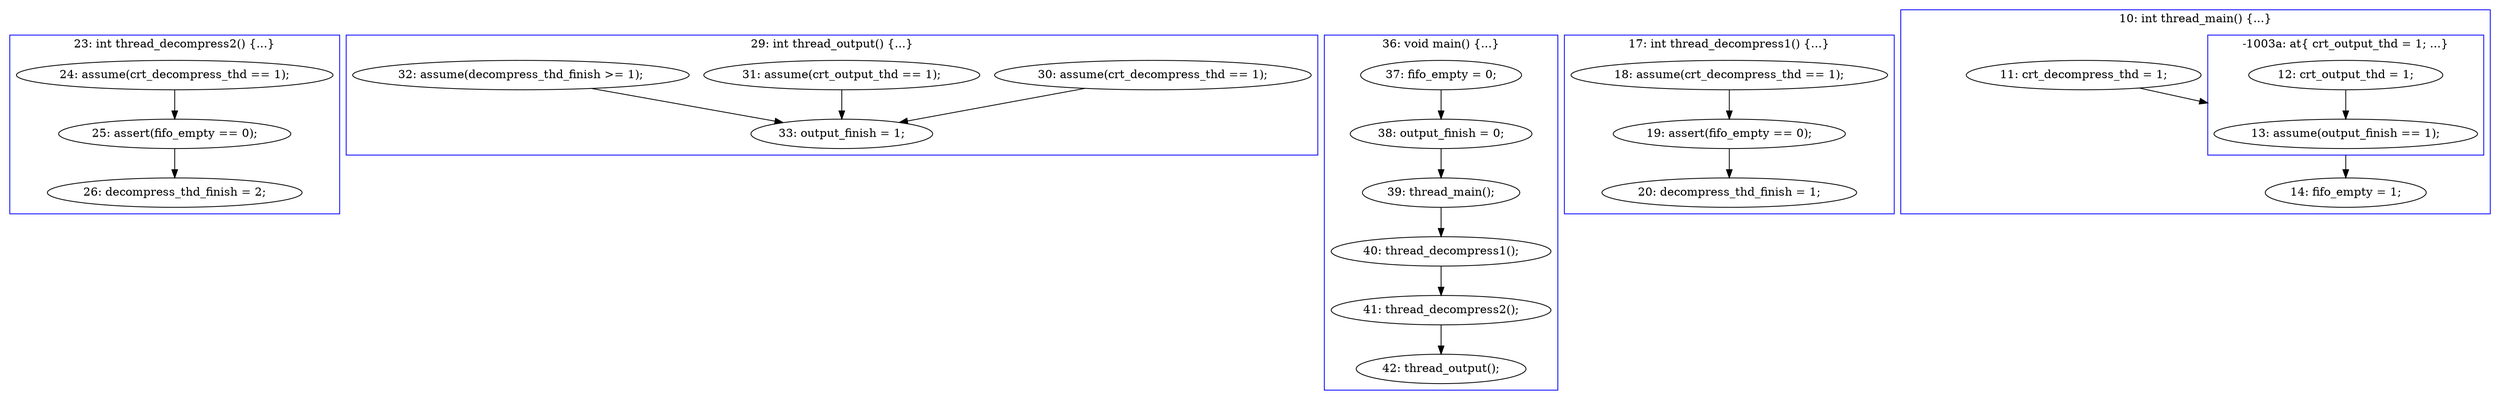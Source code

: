 digraph PartialOrder {
	compound = true
	"24: assume(crt_decompress_thd == 1);" -> "25: assert(fifo_empty == 0);"
	"30: assume(crt_decompress_thd == 1);" -> "33: output_finish = 1;"
	"31: assume(crt_output_thd == 1);" -> "33: output_finish = 1;"
	"38: output_finish = 0;" -> "39: thread_main();"
	"41: thread_decompress2();" -> "42: thread_output();"
	"19: assert(fifo_empty == 0);" -> "20: decompress_thd_finish = 1;"
	"40: thread_decompress1();" -> "41: thread_decompress2();"
	"39: thread_main();" -> "40: thread_decompress1();"
	"32: assume(decompress_thd_finish >= 1);" -> "33: output_finish = 1;"
	"12: crt_output_thd = 1;" -> "13: assume(output_finish == 1);"
	"18: assume(crt_decompress_thd == 1);" -> "19: assert(fifo_empty == 0);"
	"13: assume(output_finish == 1);" -> "14: fifo_empty = 1;" [ltail = cluster3]
	"11: crt_decompress_thd = 1;" -> "13: assume(output_finish == 1);" [lhead = cluster3]
	"25: assert(fifo_empty == 0);" -> "26: decompress_thd_finish = 2;"
	"37: fifo_empty = 0;" -> "38: output_finish = 0;"
	subgraph cluster1 {
		label = "10: int thread_main() {...}"
		color = blue
		"-1003a: at{ crt_output_thd = 1; ...}"  [label = " ", style = invisible]
		"11: crt_decompress_thd = 1;"  [label = "11: crt_decompress_thd = 1;"]
		"14: fifo_empty = 1;"  [label = "14: fifo_empty = 1;"]
		subgraph cluster3 {
			label = "-1003a: at{ crt_output_thd = 1; ...}"
			color = blue
			"13: assume(output_finish == 1);"  [label = "13: assume(output_finish == 1);"]
			"12: crt_output_thd = 1;"  [label = "12: crt_output_thd = 1;"]
		}
	}
	subgraph cluster4 {
		label = "17: int thread_decompress1() {...}"
		color = blue
		"18: assume(crt_decompress_thd == 1);"  [label = "18: assume(crt_decompress_thd == 1);"]
		"20: decompress_thd_finish = 1;"  [label = "20: decompress_thd_finish = 1;"]
		"19: assert(fifo_empty == 0);"  [label = "19: assert(fifo_empty == 0);"]
	}
	subgraph cluster5 {
		label = "23: int thread_decompress2() {...}"
		color = blue
		"26: decompress_thd_finish = 2;"  [label = "26: decompress_thd_finish = 2;"]
		"24: assume(crt_decompress_thd == 1);"  [label = "24: assume(crt_decompress_thd == 1);"]
		"25: assert(fifo_empty == 0);"  [label = "25: assert(fifo_empty == 0);"]
	}
	subgraph cluster6 {
		label = "36: void main() {...}"
		color = blue
		"38: output_finish = 0;"  [label = "38: output_finish = 0;"]
		"39: thread_main();"  [label = "39: thread_main();"]
		"37: fifo_empty = 0;"  [label = "37: fifo_empty = 0;"]
		"41: thread_decompress2();"  [label = "41: thread_decompress2();"]
		"40: thread_decompress1();"  [label = "40: thread_decompress1();"]
		"42: thread_output();"  [label = "42: thread_output();"]
	}
	subgraph cluster2 {
		label = "29: int thread_output() {...}"
		color = blue
		"30: assume(crt_decompress_thd == 1);"  [label = "30: assume(crt_decompress_thd == 1);"]
		"33: output_finish = 1;"  [label = "33: output_finish = 1;"]
		"32: assume(decompress_thd_finish >= 1);"  [label = "32: assume(decompress_thd_finish >= 1);"]
		"31: assume(crt_output_thd == 1);"  [label = "31: assume(crt_output_thd == 1);"]
	}
}
